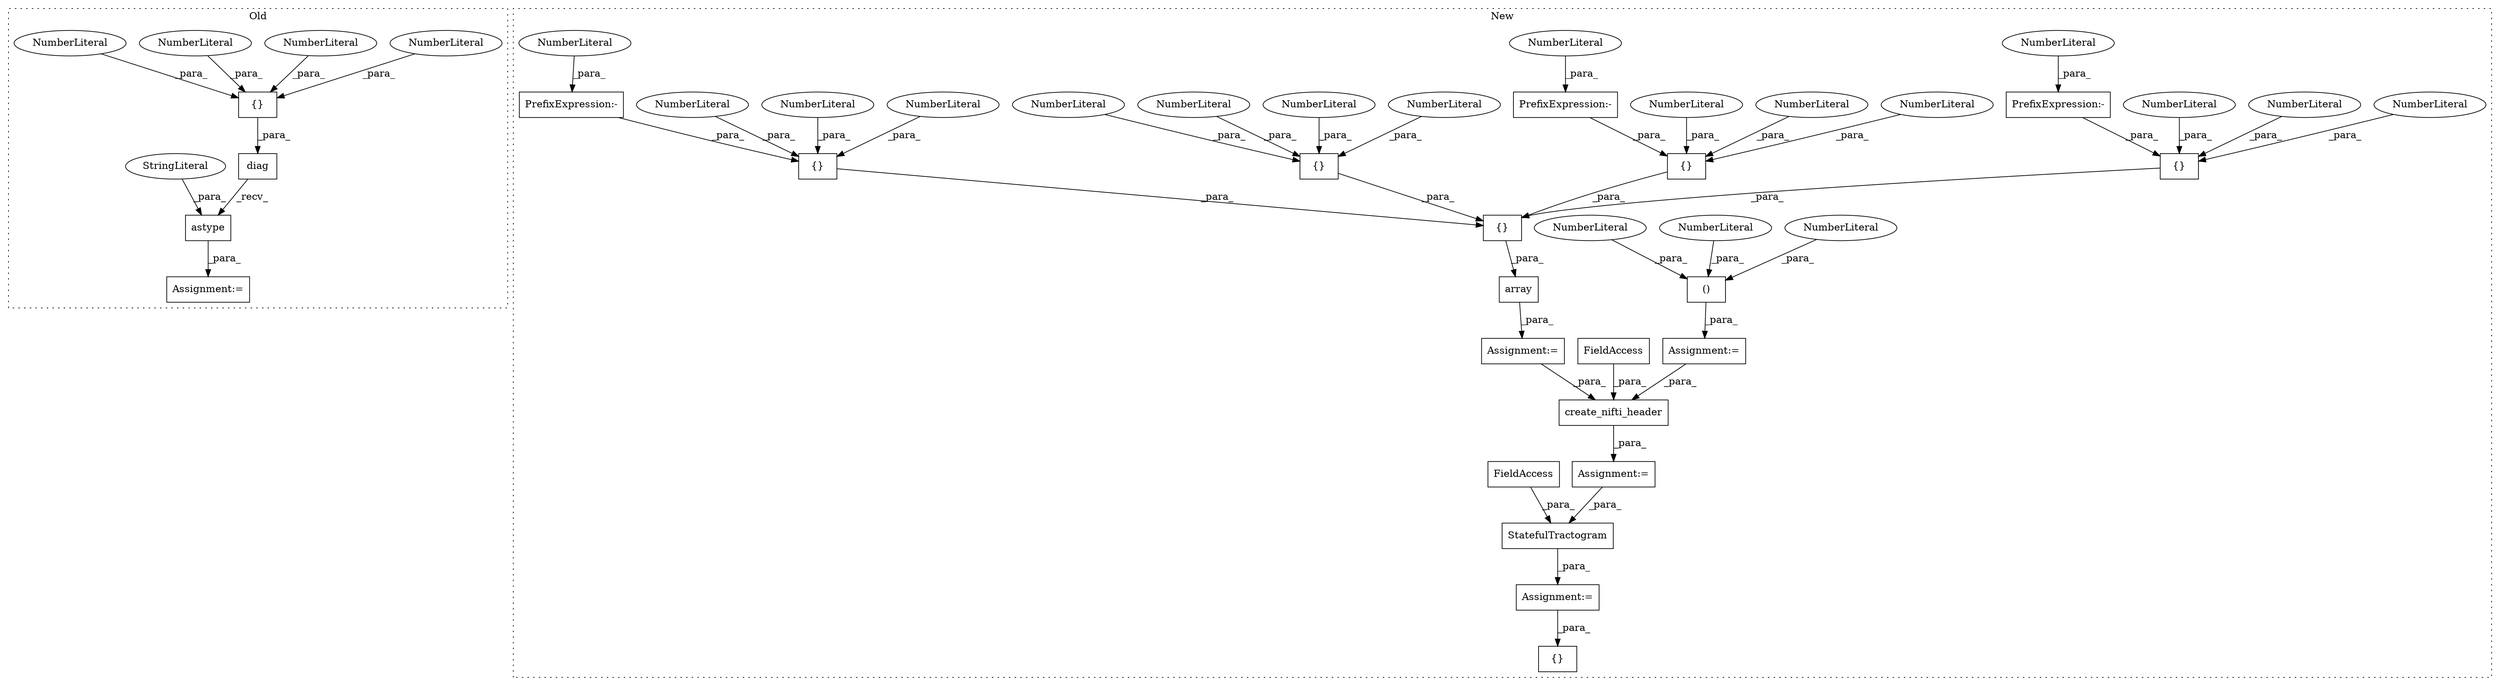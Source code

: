 digraph G {
subgraph cluster0 {
1 [label="{}" a="4" s="3540,3550" l="1,1" shape="box"];
5 [label="NumberLiteral" a="34" s="3547" l="1" shape="ellipse"];
11 [label="NumberLiteral" a="34" s="3545" l="1" shape="ellipse"];
12 [label="NumberLiteral" a="34" s="3541" l="3" shape="ellipse"];
13 [label="NumberLiteral" a="34" s="3549" l="1" shape="ellipse"];
30 [label="diag" a="32" s="3509,3551" l="5,1" shape="box"];
42 [label="Assignment:=" a="7" s="3502" l="1" shape="box"];
44 [label="astype" a="32" s="3553,3564" l="7,1" shape="box"];
47 [label="StringLiteral" a="45" s="3560" l="4" shape="ellipse"];
label = "Old";
style="dotted";
}
subgraph cluster1 {
2 [label="create_nifti_header" a="32" s="3218,3264" l="20,1" shape="box"];
3 [label="()" a="106" s="3100" l="35" shape="box"];
4 [label="{}" a="4" s="3395,3399" l="1,1" shape="box"];
6 [label="NumberLiteral" a="34" s="3116" l="3" shape="ellipse"];
7 [label="NumberLiteral" a="34" s="3132" l="3" shape="ellipse"];
8 [label="{}" a="4" s="2992,3010" l="1,1" shape="box"];
9 [label="NumberLiteral" a="34" s="3100" l="3" shape="ellipse"];
10 [label="{}" a="4" s="2950,3029" l="1,1" shape="box"];
14 [label="NumberLiteral" a="34" s="2997" l="3" shape="ellipse"];
15 [label="{}" a="4" s="2971,2990" l="1,1" shape="box"];
16 [label="NumberLiteral" a="34" s="2993" l="3" shape="ellipse"];
17 [label="NumberLiteral" a="34" s="2976" l="3" shape="ellipse"];
18 [label="NumberLiteral" a="34" s="3001" l="3" shape="ellipse"];
19 [label="{}" a="4" s="3012,3028" l="1,1" shape="box"];
20 [label="NumberLiteral" a="34" s="2972" l="3" shape="ellipse"];
21 [label="NumberLiteral" a="34" s="3021" l="3" shape="ellipse"];
22 [label="NumberLiteral" a="34" s="2980" l="3" shape="ellipse"];
23 [label="{}" a="4" s="2951,2969" l="1,1" shape="box"];
24 [label="NumberLiteral" a="34" s="3025" l="3" shape="ellipse"];
25 [label="NumberLiteral" a="34" s="2956" l="3" shape="ellipse"];
26 [label="NumberLiteral" a="34" s="2952" l="3" shape="ellipse"];
27 [label="NumberLiteral" a="34" s="3017" l="3" shape="ellipse"];
28 [label="NumberLiteral" a="34" s="3013" l="3" shape="ellipse"];
29 [label="NumberLiteral" a="34" s="2960" l="3" shape="ellipse"];
31 [label="array" a="32" s="2931,3030" l="6,1" shape="box"];
32 [label="FieldAccess" a="22" s="3245" l="10" shape="box"];
33 [label="Assignment:=" a="7" s="2924" l="1" shape="box"];
34 [label="Assignment:=" a="7" s="3094" l="6" shape="box"];
35 [label="PrefixExpression:-" a="38" s="3005" l="1" shape="box"];
36 [label="NumberLiteral" a="34" s="3006" l="4" shape="ellipse"];
37 [label="PrefixExpression:-" a="38" s="2984" l="1" shape="box"];
38 [label="NumberLiteral" a="34" s="2985" l="5" shape="ellipse"];
39 [label="Assignment:=" a="7" s="3217" l="1" shape="box"];
40 [label="PrefixExpression:-" a="38" s="2964" l="1" shape="box"];
41 [label="NumberLiteral" a="34" s="2965" l="4" shape="ellipse"];
43 [label="Assignment:=" a="7" s="3274" l="1" shape="box"];
45 [label="StatefulTractogram" a="32" s="3275,3324" l="19,1" shape="box"];
46 [label="FieldAccess" a="22" s="3313" l="11" shape="box"];
label = "New";
style="dotted";
}
1 -> 30 [label="_para_"];
2 -> 39 [label="_para_"];
3 -> 34 [label="_para_"];
5 -> 1 [label="_para_"];
6 -> 3 [label="_para_"];
7 -> 3 [label="_para_"];
8 -> 10 [label="_para_"];
9 -> 3 [label="_para_"];
10 -> 31 [label="_para_"];
11 -> 1 [label="_para_"];
12 -> 1 [label="_para_"];
13 -> 1 [label="_para_"];
14 -> 8 [label="_para_"];
15 -> 10 [label="_para_"];
16 -> 8 [label="_para_"];
17 -> 15 [label="_para_"];
18 -> 8 [label="_para_"];
19 -> 10 [label="_para_"];
20 -> 15 [label="_para_"];
21 -> 19 [label="_para_"];
22 -> 15 [label="_para_"];
23 -> 10 [label="_para_"];
24 -> 19 [label="_para_"];
25 -> 23 [label="_para_"];
26 -> 23 [label="_para_"];
27 -> 19 [label="_para_"];
28 -> 19 [label="_para_"];
29 -> 23 [label="_para_"];
30 -> 44 [label="_recv_"];
31 -> 33 [label="_para_"];
32 -> 2 [label="_para_"];
33 -> 2 [label="_para_"];
34 -> 2 [label="_para_"];
35 -> 8 [label="_para_"];
36 -> 35 [label="_para_"];
37 -> 15 [label="_para_"];
38 -> 37 [label="_para_"];
39 -> 45 [label="_para_"];
40 -> 23 [label="_para_"];
41 -> 40 [label="_para_"];
43 -> 4 [label="_para_"];
44 -> 42 [label="_para_"];
45 -> 43 [label="_para_"];
46 -> 45 [label="_para_"];
47 -> 44 [label="_para_"];
}